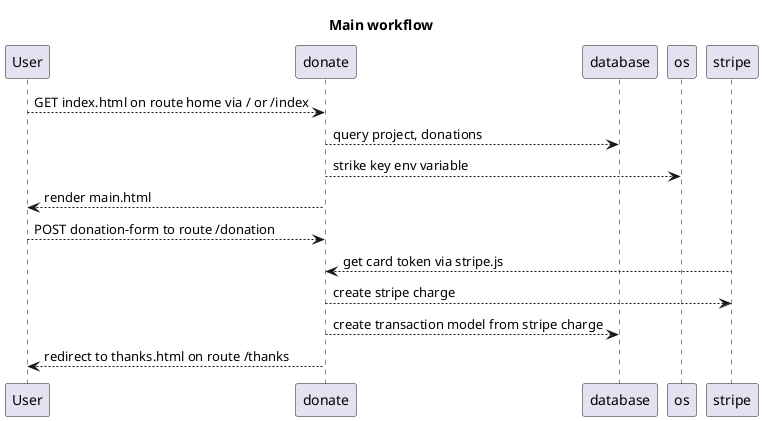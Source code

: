 @startuml
title: Main workflow
User --> donate : GET index.html on route home via / or /index
donate --> database: query project, donations
donate --> os: strike key env variable
User <-- donate: render main.html

User --> donate : POST donation-form to route /donation
donate <-- stripe : get card token via stripe.js
donate --> stripe : create stripe charge
donate --> database : create transaction model from stripe charge
User <-- donate : redirect to thanks.html on route /thanks
@enduml
